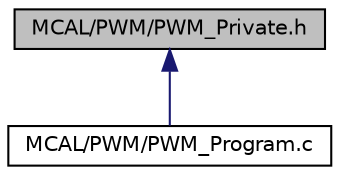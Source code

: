 digraph "MCAL/PWM/PWM_Private.h"
{
 // LATEX_PDF_SIZE
  edge [fontname="Helvetica",fontsize="10",labelfontname="Helvetica",labelfontsize="10"];
  node [fontname="Helvetica",fontsize="10",shape=record];
  Node1 [label="MCAL/PWM/PWM_Private.h",height=0.2,width=0.4,color="black", fillcolor="grey75", style="filled", fontcolor="black",tooltip=" "];
  Node1 -> Node2 [dir="back",color="midnightblue",fontsize="10",style="solid",fontname="Helvetica"];
  Node2 [label="MCAL/PWM/PWM_Program.c",height=0.2,width=0.4,color="black", fillcolor="white", style="filled",URL="$d0/d01/_p_w_m___program_8c.html",tooltip=" "];
}
